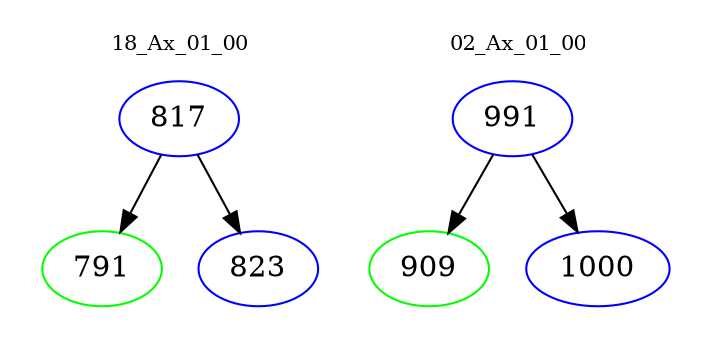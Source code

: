 digraph{
subgraph cluster_0 {
color = white
label = "18_Ax_01_00";
fontsize=10;
T0_817 [label="817", color="blue"]
T0_817 -> T0_791 [color="black"]
T0_791 [label="791", color="green"]
T0_817 -> T0_823 [color="black"]
T0_823 [label="823", color="blue"]
}
subgraph cluster_1 {
color = white
label = "02_Ax_01_00";
fontsize=10;
T1_991 [label="991", color="blue"]
T1_991 -> T1_909 [color="black"]
T1_909 [label="909", color="green"]
T1_991 -> T1_1000 [color="black"]
T1_1000 [label="1000", color="blue"]
}
}
